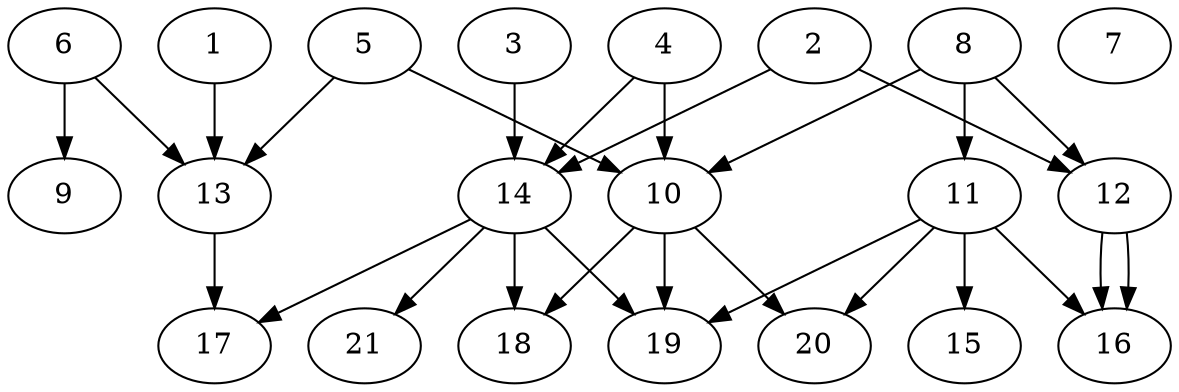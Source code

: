 // DAG (tier=2-normal, mode=compute, n=21, ccr=0.372, fat=0.631, density=0.414, regular=0.527, jump=0.106, mindata=524288, maxdata=8388608)
// DAG automatically generated by daggen at Sun Aug 24 16:33:33 2025
// /home/ermia/Project/Environments/daggen/bin/daggen --dot --ccr 0.372 --fat 0.631 --regular 0.527 --density 0.414 --jump 0.106 --mindata 524288 --maxdata 8388608 -n 21 
digraph G {
  1 [size="1205987752659742", alpha="0.12", expect_size="602993876329871"]
  1 -> 13 [size ="22260354121728"]
  2 [size="231233144834821718016", alpha="0.16", expect_size="115616572417410859008"]
  2 -> 12 [size ="301386210213888"]
  2 -> 14 [size ="301386210213888"]
  3 [size="681875438486110336", alpha="0.18", expect_size="340937719243055168"]
  3 -> 14 [size ="418118421708800"]
  4 [size="53642007988077068288", alpha="0.19", expect_size="26821003994038534144"]
  4 -> 10 [size ="113787180941312"]
  4 -> 14 [size ="113787180941312"]
  5 [size="575930368000000000000", alpha="0.12", expect_size="287965184000000000000"]
  5 -> 10 [size ="553779200000000"]
  5 -> 13 [size ="553779200000000"]
  6 [size="167390555342616133632", alpha="0.15", expect_size="83695277671308066816"]
  6 -> 9 [size ="242983781793792"]
  6 -> 13 [size ="242983781793792"]
  7 [size="844604135993662080", alpha="0.07", expect_size="422302067996831040"]
  8 [size="189898955484784896", alpha="0.14", expect_size="94949477742392448"]
  8 -> 10 [size ="202480604413952"]
  8 -> 11 [size ="202480604413952"]
  8 -> 12 [size ="202480604413952"]
  9 [size="461780150562378", alpha="0.15", expect_size="230890075281189"]
  10 [size="601436162208385920", alpha="0.14", expect_size="300718081104192960"]
  10 -> 18 [size ="417763155771392"]
  10 -> 19 [size ="417763155771392"]
  10 -> 20 [size ="417763155771392"]
  11 [size="542422972305564224", alpha="0.07", expect_size="271211486152782112"]
  11 -> 15 [size ="479185508237312"]
  11 -> 16 [size ="479185508237312"]
  11 -> 19 [size ="479185508237312"]
  11 -> 20 [size ="479185508237312"]
  12 [size="45957805768502673408", alpha="0.08", expect_size="22978902884251336704"]
  12 -> 16 [size ="102643041042432"]
  12 -> 16 [size ="102643041042432"]
  13 [size="175229695782045312", alpha="0.04", expect_size="87614847891022656"]
  13 -> 17 [size ="197891029204992"]
  14 [size="19377365972741521408", alpha="0.03", expect_size="9688682986370760704"]
  14 -> 17 [size ="57714705170432"]
  14 -> 18 [size ="57714705170432"]
  14 -> 19 [size ="57714705170432"]
  14 -> 21 [size ="57714705170432"]
  15 [size="22522965230795000", alpha="0.10", expect_size="11261482615397500"]
  16 [size="21161266141734680", alpha="0.19", expect_size="10580633070867340"]
  17 [size="387062987022183936", alpha="0.09", expect_size="193531493511091968"]
  18 [size="514067159775086379008", alpha="0.17", expect_size="257033579887543189504"]
  19 [size="542976316250716352", alpha="0.00", expect_size="271488158125358176"]
  20 [size="2231212000682016", alpha="0.17", expect_size="1115606000341008"]
  21 [size="7754386358362181", alpha="0.19", expect_size="3877193179181090"]
}